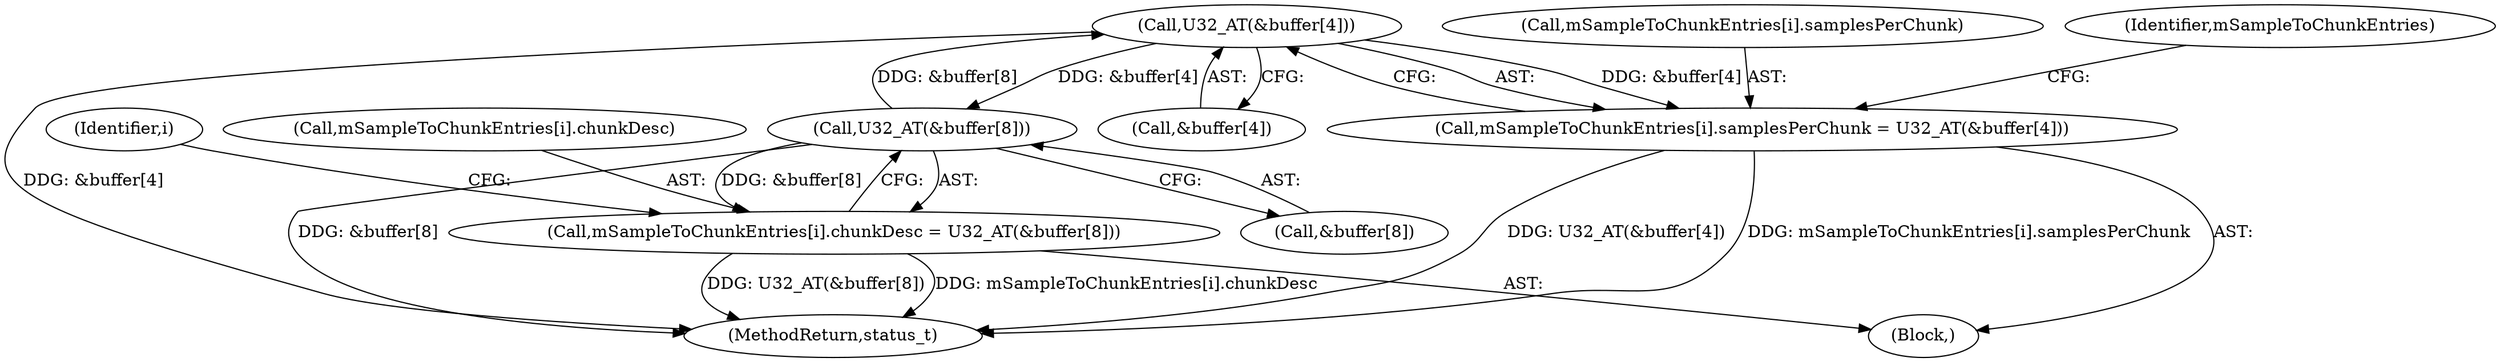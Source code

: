 digraph "0_Android_2434839bbd168469f80dd9a22f1328bc81046398@array" {
"1000229" [label="(Call,U32_AT(&buffer[4]))"];
"1000240" [label="(Call,U32_AT(&buffer[8]))"];
"1000229" [label="(Call,U32_AT(&buffer[4]))"];
"1000223" [label="(Call,mSampleToChunkEntries[i].samplesPerChunk = U32_AT(&buffer[4]))"];
"1000234" [label="(Call,mSampleToChunkEntries[i].chunkDesc = U32_AT(&buffer[8]))"];
"1000185" [label="(Identifier,i)"];
"1000240" [label="(Call,U32_AT(&buffer[8]))"];
"1000224" [label="(Call,mSampleToChunkEntries[i].samplesPerChunk)"];
"1000223" [label="(Call,mSampleToChunkEntries[i].samplesPerChunk = U32_AT(&buffer[4]))"];
"1000230" [label="(Call,&buffer[4])"];
"1000247" [label="(MethodReturn,status_t)"];
"1000186" [label="(Block,)"];
"1000229" [label="(Call,U32_AT(&buffer[4]))"];
"1000235" [label="(Call,mSampleToChunkEntries[i].chunkDesc)"];
"1000237" [label="(Identifier,mSampleToChunkEntries)"];
"1000241" [label="(Call,&buffer[8])"];
"1000234" [label="(Call,mSampleToChunkEntries[i].chunkDesc = U32_AT(&buffer[8]))"];
"1000229" -> "1000223"  [label="AST: "];
"1000229" -> "1000230"  [label="CFG: "];
"1000230" -> "1000229"  [label="AST: "];
"1000223" -> "1000229"  [label="CFG: "];
"1000229" -> "1000247"  [label="DDG: &buffer[4]"];
"1000229" -> "1000223"  [label="DDG: &buffer[4]"];
"1000240" -> "1000229"  [label="DDG: &buffer[8]"];
"1000229" -> "1000240"  [label="DDG: &buffer[4]"];
"1000240" -> "1000234"  [label="AST: "];
"1000240" -> "1000241"  [label="CFG: "];
"1000241" -> "1000240"  [label="AST: "];
"1000234" -> "1000240"  [label="CFG: "];
"1000240" -> "1000247"  [label="DDG: &buffer[8]"];
"1000240" -> "1000234"  [label="DDG: &buffer[8]"];
"1000223" -> "1000186"  [label="AST: "];
"1000224" -> "1000223"  [label="AST: "];
"1000237" -> "1000223"  [label="CFG: "];
"1000223" -> "1000247"  [label="DDG: U32_AT(&buffer[4])"];
"1000223" -> "1000247"  [label="DDG: mSampleToChunkEntries[i].samplesPerChunk"];
"1000234" -> "1000186"  [label="AST: "];
"1000235" -> "1000234"  [label="AST: "];
"1000185" -> "1000234"  [label="CFG: "];
"1000234" -> "1000247"  [label="DDG: mSampleToChunkEntries[i].chunkDesc"];
"1000234" -> "1000247"  [label="DDG: U32_AT(&buffer[8])"];
}
